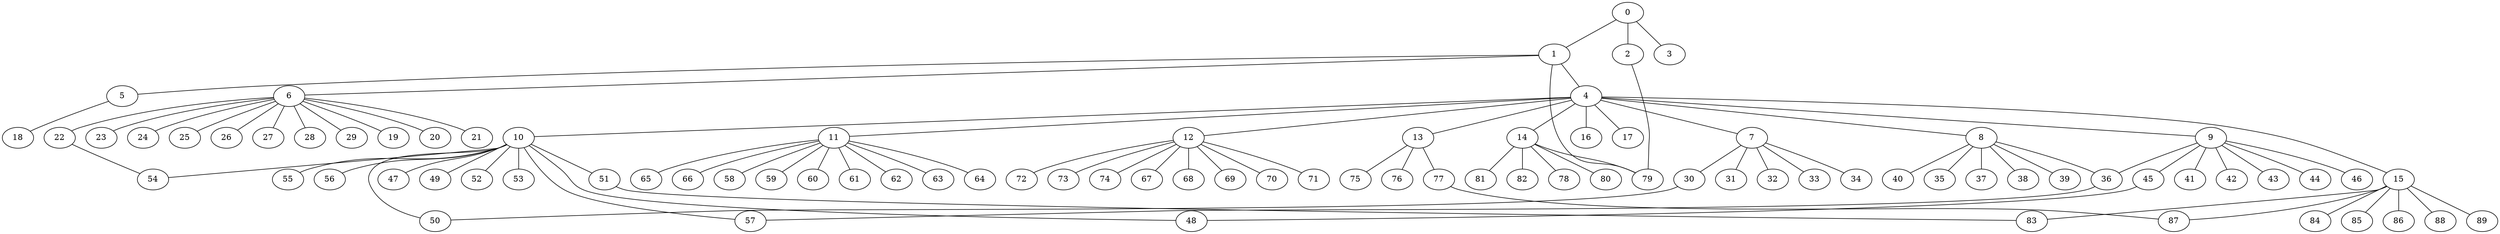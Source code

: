 
graph graphname {
    0 -- 1
0 -- 2
0 -- 3
1 -- 4
1 -- 5
1 -- 6
1 -- 79
2 -- 79
4 -- 7
4 -- 8
4 -- 9
4 -- 10
4 -- 11
4 -- 12
4 -- 13
4 -- 14
4 -- 15
4 -- 16
4 -- 17
5 -- 18
6 -- 19
6 -- 20
6 -- 21
6 -- 22
6 -- 23
6 -- 24
6 -- 25
6 -- 26
6 -- 27
6 -- 28
6 -- 29
7 -- 32
7 -- 33
7 -- 34
7 -- 30
7 -- 31
8 -- 35
8 -- 36
8 -- 37
8 -- 38
8 -- 39
8 -- 40
9 -- 41
9 -- 42
9 -- 43
9 -- 44
9 -- 45
9 -- 46
9 -- 36
10 -- 47
10 -- 48
10 -- 49
10 -- 50
10 -- 51
10 -- 52
10 -- 53
10 -- 54
10 -- 55
10 -- 56
10 -- 57
11 -- 64
11 -- 65
11 -- 66
11 -- 58
11 -- 59
11 -- 60
11 -- 61
11 -- 62
11 -- 63
12 -- 67
12 -- 68
12 -- 69
12 -- 70
12 -- 71
12 -- 72
12 -- 73
12 -- 74
13 -- 76
13 -- 75
13 -- 77
14 -- 78
14 -- 79
14 -- 80
14 -- 81
14 -- 82
15 -- 83
15 -- 84
15 -- 85
15 -- 86
15 -- 87
15 -- 88
15 -- 89
22 -- 54
30 -- 50
36 -- 57
45 -- 48
51 -- 83
77 -- 87

}
